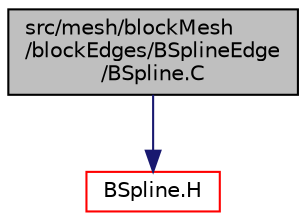 digraph "src/mesh/blockMesh/blockEdges/BSplineEdge/BSpline.C"
{
  bgcolor="transparent";
  edge [fontname="Helvetica",fontsize="10",labelfontname="Helvetica",labelfontsize="10"];
  node [fontname="Helvetica",fontsize="10",shape=record];
  Node1 [label="src/mesh/blockMesh\l/blockEdges/BSplineEdge\l/BSpline.C",height=0.2,width=0.4,color="black", fillcolor="grey75", style="filled" fontcolor="black"];
  Node1 -> Node2 [color="midnightblue",fontsize="10",style="solid",fontname="Helvetica"];
  Node2 [label="BSpline.H",height=0.2,width=0.4,color="red",URL="$BSpline_8H.html"];
}
